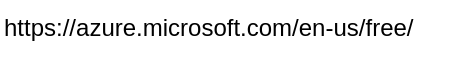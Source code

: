 <mxfile version="17.1.3" type="github">
  <diagram id="UT4bAuSWDc5qMOsycz4B" name="Page-1">
    <mxGraphModel dx="1038" dy="547" grid="1" gridSize="10" guides="1" tooltips="1" connect="1" arrows="1" fold="1" page="1" pageScale="1" pageWidth="850" pageHeight="1100" math="0" shadow="0">
      <root>
        <mxCell id="0" />
        <mxCell id="1" parent="0" />
        <UserObject label="https://azure.microsoft.com/en-us/free/" link="https://azure.microsoft.com/en-us/free/" id="kNjltLQnDKRAYEfKQLCP-1">
          <mxCell style="text;whiteSpace=wrap;html=1;" vertex="1" parent="1">
            <mxGeometry x="270" y="100" width="230" height="30" as="geometry" />
          </mxCell>
        </UserObject>
      </root>
    </mxGraphModel>
  </diagram>
</mxfile>
